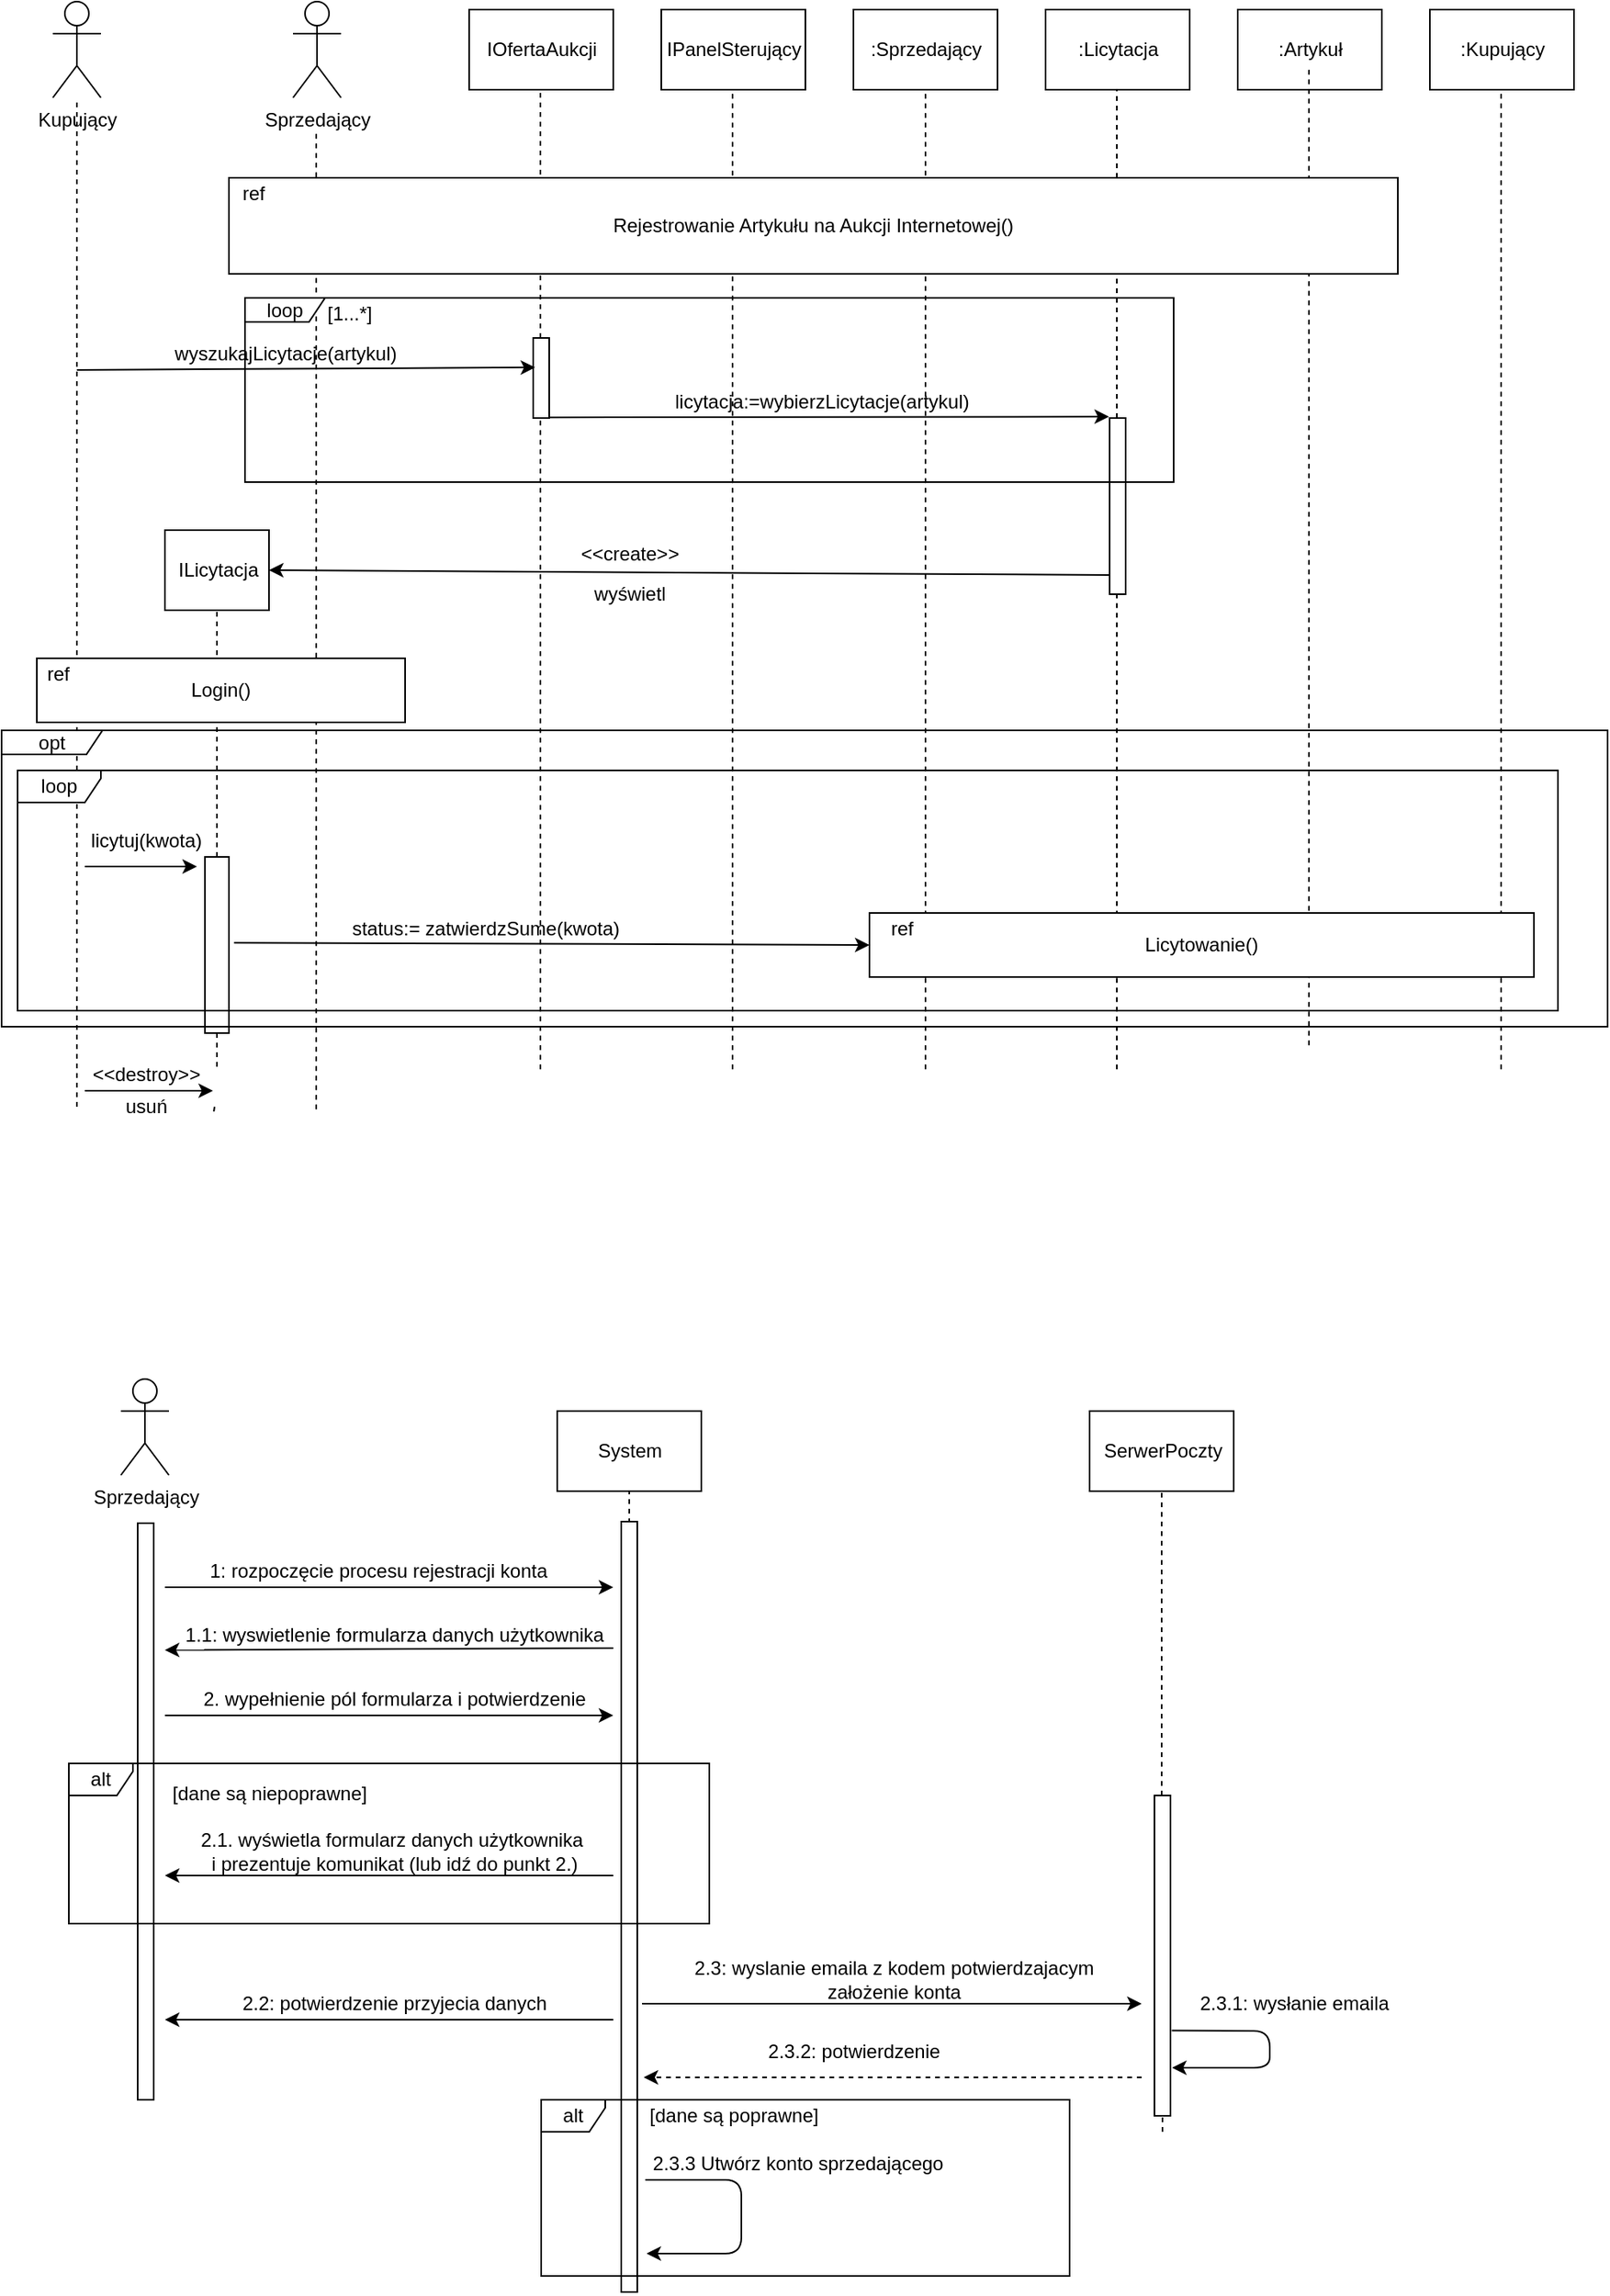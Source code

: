 <mxfile version="12.3.5" type="github" pages="1">
  <diagram id="4SWU4eUbrJS28rjVWbkO" name="Page-1">
    <mxGraphModel dx="1024" dy="575" grid="1" gridSize="10" guides="1" tooltips="1" connect="1" arrows="1" fold="1" page="1" pageScale="1" pageWidth="827" pageHeight="1169" math="0" shadow="0">
      <root>
        <mxCell id="0"/>
        <mxCell id="1" parent="0"/>
        <mxCell id="aX9fKnEM7WXx84HFnky1-1" value="Kupujący" style="shape=umlActor;verticalLabelPosition=bottom;labelBackgroundColor=#ffffff;verticalAlign=top;html=1;outlineConnect=0;" vertex="1" parent="1">
          <mxGeometry x="60" y="60" width="30" height="60" as="geometry"/>
        </mxCell>
        <mxCell id="aX9fKnEM7WXx84HFnky1-9" value="" style="endArrow=none;dashed=1;html=1;" edge="1" parent="1" target="aX9fKnEM7WXx84HFnky1-1">
          <mxGeometry width="50" height="50" relative="1" as="geometry">
            <mxPoint x="75" y="750" as="sourcePoint"/>
            <mxPoint x="100" y="160" as="targetPoint"/>
          </mxGeometry>
        </mxCell>
        <mxCell id="aX9fKnEM7WXx84HFnky1-10" value="Sprzedający" style="shape=umlActor;verticalLabelPosition=bottom;labelBackgroundColor=#ffffff;verticalAlign=top;html=1;outlineConnect=0;" vertex="1" parent="1">
          <mxGeometry x="210" y="60" width="30" height="60" as="geometry"/>
        </mxCell>
        <mxCell id="aX9fKnEM7WXx84HFnky1-14" value="" style="endArrow=none;dashed=1;html=1;" edge="1" parent="1">
          <mxGeometry width="50" height="50" relative="1" as="geometry">
            <mxPoint x="224.5" y="751.6" as="sourcePoint"/>
            <mxPoint x="224.5" y="140" as="targetPoint"/>
          </mxGeometry>
        </mxCell>
        <mxCell id="aX9fKnEM7WXx84HFnky1-17" value="IOfertaAukcji" style="html=1;" vertex="1" parent="1">
          <mxGeometry x="320" y="65" width="90" height="50" as="geometry"/>
        </mxCell>
        <mxCell id="aX9fKnEM7WXx84HFnky1-18" value="IPanelSterujący" style="html=1;" vertex="1" parent="1">
          <mxGeometry x="440" y="65" width="90" height="50" as="geometry"/>
        </mxCell>
        <mxCell id="aX9fKnEM7WXx84HFnky1-20" value=":Sprzedający" style="html=1;" vertex="1" parent="1">
          <mxGeometry x="560" y="65" width="90" height="50" as="geometry"/>
        </mxCell>
        <mxCell id="aX9fKnEM7WXx84HFnky1-22" value=":Licytacja" style="html=1;" vertex="1" parent="1">
          <mxGeometry x="680" y="65" width="90" height="50" as="geometry"/>
        </mxCell>
        <mxCell id="aX9fKnEM7WXx84HFnky1-24" value=":Artykuł" style="html=1;" vertex="1" parent="1">
          <mxGeometry x="800" y="65" width="90" height="50" as="geometry"/>
        </mxCell>
        <mxCell id="aX9fKnEM7WXx84HFnky1-26" value=":Kupujący" style="html=1;" vertex="1" parent="1">
          <mxGeometry x="920" y="65" width="90" height="50" as="geometry"/>
        </mxCell>
        <mxCell id="aX9fKnEM7WXx84HFnky1-28" value="" style="endArrow=none;dashed=1;html=1;" edge="1" parent="1" source="aX9fKnEM7WXx84HFnky1-35">
          <mxGeometry width="50" height="50" relative="1" as="geometry">
            <mxPoint x="364.5" y="726.6" as="sourcePoint"/>
            <mxPoint x="364.5" y="115" as="targetPoint"/>
          </mxGeometry>
        </mxCell>
        <mxCell id="aX9fKnEM7WXx84HFnky1-29" value="" style="endArrow=none;dashed=1;html=1;" edge="1" parent="1">
          <mxGeometry width="50" height="50" relative="1" as="geometry">
            <mxPoint x="484.5" y="726.6" as="sourcePoint"/>
            <mxPoint x="484.5" y="115" as="targetPoint"/>
          </mxGeometry>
        </mxCell>
        <mxCell id="aX9fKnEM7WXx84HFnky1-30" value="" style="endArrow=none;dashed=1;html=1;" edge="1" parent="1">
          <mxGeometry width="50" height="50" relative="1" as="geometry">
            <mxPoint x="605" y="726.6" as="sourcePoint"/>
            <mxPoint x="605" y="115" as="targetPoint"/>
          </mxGeometry>
        </mxCell>
        <mxCell id="aX9fKnEM7WXx84HFnky1-31" value="" style="endArrow=none;dashed=1;html=1;" edge="1" parent="1" source="aX9fKnEM7WXx84HFnky1-48">
          <mxGeometry width="50" height="50" relative="1" as="geometry">
            <mxPoint x="724.5" y="726.6" as="sourcePoint"/>
            <mxPoint x="724.5" y="115" as="targetPoint"/>
          </mxGeometry>
        </mxCell>
        <mxCell id="aX9fKnEM7WXx84HFnky1-32" value="" style="endArrow=none;dashed=1;html=1;" edge="1" parent="1">
          <mxGeometry width="50" height="50" relative="1" as="geometry">
            <mxPoint x="844.5" y="711.6" as="sourcePoint"/>
            <mxPoint x="844.5" y="100" as="targetPoint"/>
          </mxGeometry>
        </mxCell>
        <mxCell id="aX9fKnEM7WXx84HFnky1-33" value="" style="endArrow=none;dashed=1;html=1;" edge="1" parent="1">
          <mxGeometry width="50" height="50" relative="1" as="geometry">
            <mxPoint x="964.5" y="726.6" as="sourcePoint"/>
            <mxPoint x="964.5" y="115" as="targetPoint"/>
          </mxGeometry>
        </mxCell>
        <mxCell id="aX9fKnEM7WXx84HFnky1-40" value="Rejestrowanie Artykułu na Aukcji Internetowej()" style="rounded=0;whiteSpace=wrap;html=1;fillColor=#ffffff;" vertex="1" parent="1">
          <mxGeometry x="170" y="170" width="730" height="60" as="geometry"/>
        </mxCell>
        <mxCell id="aX9fKnEM7WXx84HFnky1-51" value="" style="rounded=0;orthogonalLoop=1;jettySize=auto;html=1;entryX=-0.04;entryY=-0.008;entryDx=0;entryDy=0;entryPerimeter=0;exitX=1;exitY=0.992;exitDx=0;exitDy=0;exitPerimeter=0;" edge="1" parent="1" source="aX9fKnEM7WXx84HFnky1-35" target="aX9fKnEM7WXx84HFnky1-48">
          <mxGeometry relative="1" as="geometry">
            <mxPoint x="380" y="320" as="sourcePoint"/>
            <mxPoint x="450" y="295" as="targetPoint"/>
          </mxGeometry>
        </mxCell>
        <mxCell id="aX9fKnEM7WXx84HFnky1-35" value="" style="html=1;points=[];perimeter=orthogonalPerimeter;fillColor=#ffffff;" vertex="1" parent="1">
          <mxGeometry x="360" y="270" width="10" height="50" as="geometry"/>
        </mxCell>
        <mxCell id="aX9fKnEM7WXx84HFnky1-41" value="" style="endArrow=none;dashed=1;html=1;" edge="1" parent="1" target="aX9fKnEM7WXx84HFnky1-35">
          <mxGeometry width="50" height="50" relative="1" as="geometry">
            <mxPoint x="364.5" y="726.6" as="sourcePoint"/>
            <mxPoint x="364.5" y="115" as="targetPoint"/>
          </mxGeometry>
        </mxCell>
        <mxCell id="aX9fKnEM7WXx84HFnky1-42" value="" style="endArrow=classic;html=1;entryX=0.12;entryY=0.368;entryDx=0;entryDy=0;entryPerimeter=0;" edge="1" parent="1" target="aX9fKnEM7WXx84HFnky1-35">
          <mxGeometry width="50" height="50" relative="1" as="geometry">
            <mxPoint x="75" y="290" as="sourcePoint"/>
            <mxPoint x="155" y="290" as="targetPoint"/>
          </mxGeometry>
        </mxCell>
        <mxCell id="aX9fKnEM7WXx84HFnky1-45" value="wyszukajLicytacje(artykul)" style="text;html=1;align=center;verticalAlign=middle;resizable=0;points=[];;autosize=1;" vertex="1" parent="1">
          <mxGeometry x="130" y="270" width="150" height="20" as="geometry"/>
        </mxCell>
        <mxCell id="aX9fKnEM7WXx84HFnky1-48" value="" style="html=1;points=[];perimeter=orthogonalPerimeter;fillColor=#ffffff;" vertex="1" parent="1">
          <mxGeometry x="720" y="320" width="10" height="110" as="geometry"/>
        </mxCell>
        <mxCell id="aX9fKnEM7WXx84HFnky1-49" value="" style="endArrow=none;dashed=1;html=1;" edge="1" parent="1" target="aX9fKnEM7WXx84HFnky1-48">
          <mxGeometry width="50" height="50" relative="1" as="geometry">
            <mxPoint x="724.5" y="726.6" as="sourcePoint"/>
            <mxPoint x="724.5" y="115" as="targetPoint"/>
          </mxGeometry>
        </mxCell>
        <mxCell id="aX9fKnEM7WXx84HFnky1-52" value="licytacja:=wybierzLicytacje(artykul)" style="text;html=1;align=center;verticalAlign=middle;resizable=0;points=[];;autosize=1;" vertex="1" parent="1">
          <mxGeometry x="440" y="300" width="200" height="20" as="geometry"/>
        </mxCell>
        <mxCell id="aX9fKnEM7WXx84HFnky1-53" value="loop" style="shape=umlFrame;whiteSpace=wrap;html=1;fillColor=#ffffff;width=50;height=15;" vertex="1" parent="1">
          <mxGeometry x="180" y="245" width="580" height="115" as="geometry"/>
        </mxCell>
        <mxCell id="aX9fKnEM7WXx84HFnky1-54" value="[1...*]" style="text;html=1;align=center;verticalAlign=middle;resizable=0;points=[];;autosize=1;" vertex="1" parent="1">
          <mxGeometry x="225" y="245" width="40" height="20" as="geometry"/>
        </mxCell>
        <mxCell id="aX9fKnEM7WXx84HFnky1-55" value="ref" style="text;html=1;align=center;verticalAlign=middle;resizable=0;points=[];;autosize=1;" vertex="1" parent="1">
          <mxGeometry x="170" y="170" width="30" height="20" as="geometry"/>
        </mxCell>
        <mxCell id="aX9fKnEM7WXx84HFnky1-56" value="ILicytacja" style="html=1;" vertex="1" parent="1">
          <mxGeometry x="130" y="390" width="65" height="50" as="geometry"/>
        </mxCell>
        <mxCell id="aX9fKnEM7WXx84HFnky1-60" value="" style="endArrow=classic;html=1;entryX=1;entryY=0.5;entryDx=0;entryDy=0;exitX=-0.04;exitY=0.891;exitDx=0;exitDy=0;exitPerimeter=0;" edge="1" parent="1" source="aX9fKnEM7WXx84HFnky1-48" target="aX9fKnEM7WXx84HFnky1-56">
          <mxGeometry width="50" height="50" relative="1" as="geometry">
            <mxPoint x="390" y="460" as="sourcePoint"/>
            <mxPoint x="440" y="410" as="targetPoint"/>
          </mxGeometry>
        </mxCell>
        <mxCell id="aX9fKnEM7WXx84HFnky1-61" value="&amp;lt;&amp;lt;create&amp;gt;&amp;gt;" style="text;html=1;align=center;verticalAlign=middle;resizable=0;points=[];;autosize=1;" vertex="1" parent="1">
          <mxGeometry x="380" y="395" width="80" height="20" as="geometry"/>
        </mxCell>
        <mxCell id="aX9fKnEM7WXx84HFnky1-63" value="wyświetl" style="text;html=1;align=center;verticalAlign=middle;resizable=0;points=[];;autosize=1;" vertex="1" parent="1">
          <mxGeometry x="390" y="420" width="60" height="20" as="geometry"/>
        </mxCell>
        <mxCell id="aX9fKnEM7WXx84HFnky1-69" value="" style="endArrow=none;dashed=1;html=1;" edge="1" parent="1" source="aX9fKnEM7WXx84HFnky1-74" target="aX9fKnEM7WXx84HFnky1-56">
          <mxGeometry width="50" height="50" relative="1" as="geometry">
            <mxPoint x="161" y="1052" as="sourcePoint"/>
            <mxPoint x="137" y="440" as="targetPoint"/>
          </mxGeometry>
        </mxCell>
        <mxCell id="aX9fKnEM7WXx84HFnky1-70" value="" style="endArrow=classic;html=1;" edge="1" parent="1">
          <mxGeometry width="50" height="50" relative="1" as="geometry">
            <mxPoint x="80" y="600" as="sourcePoint"/>
            <mxPoint x="150" y="600" as="targetPoint"/>
          </mxGeometry>
        </mxCell>
        <mxCell id="aX9fKnEM7WXx84HFnky1-71" value="licytuj(kwota)" style="text;html=1;align=center;verticalAlign=middle;resizable=0;points=[];;autosize=1;" vertex="1" parent="1">
          <mxGeometry x="72.5" y="574" width="90" height="20" as="geometry"/>
        </mxCell>
        <mxCell id="aX9fKnEM7WXx84HFnky1-74" value="" style="html=1;points=[];perimeter=orthogonalPerimeter;fillColor=#ffffff;" vertex="1" parent="1">
          <mxGeometry x="155" y="594" width="15" height="110" as="geometry"/>
        </mxCell>
        <mxCell id="aX9fKnEM7WXx84HFnky1-75" value="" style="endArrow=none;dashed=1;html=1;" edge="1" parent="1" source="aX9fKnEM7WXx84HFnky1-84" target="aX9fKnEM7WXx84HFnky1-74">
          <mxGeometry width="50" height="50" relative="1" as="geometry">
            <mxPoint x="161" y="750" as="sourcePoint"/>
            <mxPoint x="162.441" y="440" as="targetPoint"/>
          </mxGeometry>
        </mxCell>
        <mxCell id="aX9fKnEM7WXx84HFnky1-76" value="" style="endArrow=classic;html=1;" edge="1" parent="1">
          <mxGeometry width="50" height="50" relative="1" as="geometry">
            <mxPoint x="80" y="740" as="sourcePoint"/>
            <mxPoint x="160" y="740" as="targetPoint"/>
          </mxGeometry>
        </mxCell>
        <mxCell id="aX9fKnEM7WXx84HFnky1-77" value="&amp;lt;&amp;lt;destroy&amp;gt;&amp;gt;" style="text;html=1;align=center;verticalAlign=middle;resizable=0;points=[];;autosize=1;" vertex="1" parent="1">
          <mxGeometry x="77.5" y="720" width="80" height="20" as="geometry"/>
        </mxCell>
        <mxCell id="aX9fKnEM7WXx84HFnky1-78" value="usuń" style="text;html=1;align=center;verticalAlign=middle;resizable=0;points=[];;autosize=1;" vertex="1" parent="1">
          <mxGeometry x="97.5" y="740" width="40" height="20" as="geometry"/>
        </mxCell>
        <mxCell id="aX9fKnEM7WXx84HFnky1-80" value="Licytowanie()" style="rounded=0;whiteSpace=wrap;html=1;fillColor=#ffffff;" vertex="1" parent="1">
          <mxGeometry x="570" y="629" width="415" height="40" as="geometry"/>
        </mxCell>
        <mxCell id="aX9fKnEM7WXx84HFnky1-81" value="" style="endArrow=classic;html=1;entryX=0;entryY=0.5;entryDx=0;entryDy=0;exitX=1.213;exitY=0.487;exitDx=0;exitDy=0;exitPerimeter=0;" edge="1" parent="1" source="aX9fKnEM7WXx84HFnky1-74" target="aX9fKnEM7WXx84HFnky1-80">
          <mxGeometry width="50" height="50" relative="1" as="geometry">
            <mxPoint x="255" y="694" as="sourcePoint"/>
            <mxPoint x="305" y="644" as="targetPoint"/>
          </mxGeometry>
        </mxCell>
        <mxCell id="aX9fKnEM7WXx84HFnky1-82" value="status:= zatwierdzSume(kwota)" style="text;html=1;align=center;verticalAlign=middle;resizable=0;points=[];;autosize=1;" vertex="1" parent="1">
          <mxGeometry x="240" y="629" width="180" height="20" as="geometry"/>
        </mxCell>
        <mxCell id="aX9fKnEM7WXx84HFnky1-84" value="" style="shape=image;html=1;verticalAlign=top;verticalLabelPosition=bottom;labelBackgroundColor=#ffffff;imageAspect=0;aspect=fixed;image=https://cdn4.iconfinder.com/data/icons/feather/24/x-128.png;fillColor=#ffffff;" vertex="1" parent="1">
          <mxGeometry x="147.5" y="725" width="30" height="30" as="geometry"/>
        </mxCell>
        <mxCell id="aX9fKnEM7WXx84HFnky1-85" value="" style="endArrow=none;dashed=1;html=1;" edge="1" parent="1" target="aX9fKnEM7WXx84HFnky1-84">
          <mxGeometry width="50" height="50" relative="1" as="geometry">
            <mxPoint x="161" y="750" as="sourcePoint"/>
            <mxPoint x="161" y="704" as="targetPoint"/>
          </mxGeometry>
        </mxCell>
        <mxCell id="aX9fKnEM7WXx84HFnky1-86" value="loop" style="shape=umlFrame;whiteSpace=wrap;html=1;fillColor=#ffffff;width=52;height=20;" vertex="1" parent="1">
          <mxGeometry x="38" y="540" width="962" height="150" as="geometry"/>
        </mxCell>
        <mxCell id="aX9fKnEM7WXx84HFnky1-87" value="ref" style="text;html=1;align=center;verticalAlign=middle;resizable=0;points=[];;autosize=1;" vertex="1" parent="1">
          <mxGeometry x="575" y="629" width="30" height="20" as="geometry"/>
        </mxCell>
        <mxCell id="aX9fKnEM7WXx84HFnky1-88" value="opt" style="shape=umlFrame;whiteSpace=wrap;html=1;fillColor=#ffffff;width=63;height=15;" vertex="1" parent="1">
          <mxGeometry x="28" y="515" width="1003" height="185" as="geometry"/>
        </mxCell>
        <mxCell id="aX9fKnEM7WXx84HFnky1-89" value="Sprzedający" style="shape=umlActor;verticalLabelPosition=bottom;labelBackgroundColor=#ffffff;verticalAlign=top;html=1;fillColor=#ffffff;" vertex="1" parent="1">
          <mxGeometry x="102.5" y="920" width="30" height="60" as="geometry"/>
        </mxCell>
        <mxCell id="aX9fKnEM7WXx84HFnky1-97" value="" style="html=1;points=[];perimeter=orthogonalPerimeter;fillColor=#ffffff;" vertex="1" parent="1">
          <mxGeometry x="113" y="1010" width="10" height="360" as="geometry"/>
        </mxCell>
        <mxCell id="aX9fKnEM7WXx84HFnky1-98" value="System" style="html=1;" vertex="1" parent="1">
          <mxGeometry x="375" y="940" width="90" height="50" as="geometry"/>
        </mxCell>
        <mxCell id="aX9fKnEM7WXx84HFnky1-99" value="SerwerPoczty" style="html=1;" vertex="1" parent="1">
          <mxGeometry x="707.5" y="940" width="90" height="50" as="geometry"/>
        </mxCell>
        <mxCell id="aX9fKnEM7WXx84HFnky1-100" value="" style="endArrow=none;dashed=1;html=1;entryX=0.5;entryY=1;entryDx=0;entryDy=0;" edge="1" parent="1" target="aX9fKnEM7WXx84HFnky1-98">
          <mxGeometry width="50" height="50" relative="1" as="geometry">
            <mxPoint x="420" y="1490" as="sourcePoint"/>
            <mxPoint x="305" y="1110" as="targetPoint"/>
          </mxGeometry>
        </mxCell>
        <mxCell id="aX9fKnEM7WXx84HFnky1-101" value="" style="endArrow=classic;html=1;" edge="1" parent="1">
          <mxGeometry width="50" height="50" relative="1" as="geometry">
            <mxPoint x="130" y="1050" as="sourcePoint"/>
            <mxPoint x="410" y="1050" as="targetPoint"/>
          </mxGeometry>
        </mxCell>
        <mxCell id="aX9fKnEM7WXx84HFnky1-102" value="1: rozpoczęcie procesu rejestracji konta" style="text;html=1;align=center;verticalAlign=middle;resizable=0;points=[];;autosize=1;" vertex="1" parent="1">
          <mxGeometry x="147.5" y="1030" width="230" height="20" as="geometry"/>
        </mxCell>
        <mxCell id="aX9fKnEM7WXx84HFnky1-103" value="" style="endArrow=classic;html=1;entryX=-0.009;entryY=0.96;entryDx=0;entryDy=0;entryPerimeter=0;" edge="1" parent="1" target="aX9fKnEM7WXx84HFnky1-105">
          <mxGeometry width="50" height="50" relative="1" as="geometry">
            <mxPoint x="410" y="1088" as="sourcePoint"/>
            <mxPoint x="80" y="1360" as="targetPoint"/>
          </mxGeometry>
        </mxCell>
        <mxCell id="aX9fKnEM7WXx84HFnky1-105" value="1.1: wyswietlenie formularza danych użytkownika" style="text;html=1;align=center;verticalAlign=middle;resizable=0;points=[];;autosize=1;" vertex="1" parent="1">
          <mxGeometry x="132.5" y="1070" width="280" height="20" as="geometry"/>
        </mxCell>
        <mxCell id="aX9fKnEM7WXx84HFnky1-107" value="" style="endArrow=classic;html=1;" edge="1" parent="1">
          <mxGeometry width="50" height="50" relative="1" as="geometry">
            <mxPoint x="130" y="1130" as="sourcePoint"/>
            <mxPoint x="410" y="1130" as="targetPoint"/>
          </mxGeometry>
        </mxCell>
        <mxCell id="aX9fKnEM7WXx84HFnky1-108" value="2. wypełnienie pól formularza i potwierdzenie" style="text;html=1;align=center;verticalAlign=middle;resizable=0;points=[];;autosize=1;" vertex="1" parent="1">
          <mxGeometry x="147.5" y="1110" width="250" height="20" as="geometry"/>
        </mxCell>
        <mxCell id="aX9fKnEM7WXx84HFnky1-109" value="" style="endArrow=classic;html=1;" edge="1" parent="1">
          <mxGeometry width="50" height="50" relative="1" as="geometry">
            <mxPoint x="410" y="1230" as="sourcePoint"/>
            <mxPoint x="130" y="1230" as="targetPoint"/>
          </mxGeometry>
        </mxCell>
        <mxCell id="aX9fKnEM7WXx84HFnky1-110" value="2.1. wyświetla formularz danych użytkownika&amp;nbsp;&lt;br&gt;i prezentuje komunikat (lub idź do punkt 2.)" style="text;html=1;align=center;verticalAlign=middle;resizable=0;points=[];;autosize=1;" vertex="1" parent="1">
          <mxGeometry x="142.5" y="1200" width="260" height="30" as="geometry"/>
        </mxCell>
        <mxCell id="aX9fKnEM7WXx84HFnky1-112" value="[dane są niepoprawne]" style="text;html=1;align=center;verticalAlign=middle;resizable=0;points=[];;autosize=1;" vertex="1" parent="1">
          <mxGeometry x="125" y="1169" width="140" height="20" as="geometry"/>
        </mxCell>
        <mxCell id="aX9fKnEM7WXx84HFnky1-114" value="2.2: potwierdzenie przyjecia danych" style="text;html=1;align=center;verticalAlign=middle;resizable=0;points=[];;autosize=1;" vertex="1" parent="1">
          <mxGeometry x="167.5" y="1300" width="210" height="20" as="geometry"/>
        </mxCell>
        <mxCell id="aX9fKnEM7WXx84HFnky1-115" value="" style="endArrow=classic;html=1;" edge="1" parent="1">
          <mxGeometry width="50" height="50" relative="1" as="geometry">
            <mxPoint x="410" y="1320" as="sourcePoint"/>
            <mxPoint x="130" y="1320" as="targetPoint"/>
          </mxGeometry>
        </mxCell>
        <mxCell id="aX9fKnEM7WXx84HFnky1-116" value="" style="html=1;points=[];perimeter=orthogonalPerimeter;fillColor=#ffffff;" vertex="1" parent="1">
          <mxGeometry x="415" y="1009" width="10" height="481" as="geometry"/>
        </mxCell>
        <mxCell id="aX9fKnEM7WXx84HFnky1-113" value="alt" style="shape=umlFrame;whiteSpace=wrap;html=1;fillColor=#ffffff;width=40;height=20;" vertex="1" parent="1">
          <mxGeometry x="70" y="1160" width="400" height="100" as="geometry"/>
        </mxCell>
        <mxCell id="aX9fKnEM7WXx84HFnky1-117" value="" style="endArrow=none;dashed=1;html=1;entryX=0.5;entryY=1;entryDx=0;entryDy=0;" edge="1" parent="1" source="aX9fKnEM7WXx84HFnky1-122" target="aX9fKnEM7WXx84HFnky1-99">
          <mxGeometry width="50" height="50" relative="1" as="geometry">
            <mxPoint x="753" y="1390" as="sourcePoint"/>
            <mxPoint x="730" y="1100" as="targetPoint"/>
          </mxGeometry>
        </mxCell>
        <mxCell id="aX9fKnEM7WXx84HFnky1-118" value="" style="endArrow=classic;html=1;" edge="1" parent="1">
          <mxGeometry width="50" height="50" relative="1" as="geometry">
            <mxPoint x="428" y="1310" as="sourcePoint"/>
            <mxPoint x="740" y="1310" as="targetPoint"/>
          </mxGeometry>
        </mxCell>
        <mxCell id="aX9fKnEM7WXx84HFnky1-119" value="2.3: wyslanie emaila z kodem potwierdzajacym&lt;br&gt;założenie konta" style="text;html=1;align=center;verticalAlign=middle;resizable=0;points=[];;autosize=1;" vertex="1" parent="1">
          <mxGeometry x="450" y="1280" width="270" height="30" as="geometry"/>
        </mxCell>
        <mxCell id="aX9fKnEM7WXx84HFnky1-120" value="" style="endArrow=classic;html=1;dashed=1;" edge="1" parent="1">
          <mxGeometry width="50" height="50" relative="1" as="geometry">
            <mxPoint x="740" y="1356" as="sourcePoint"/>
            <mxPoint x="429" y="1356" as="targetPoint"/>
          </mxGeometry>
        </mxCell>
        <mxCell id="aX9fKnEM7WXx84HFnky1-121" value="2.3.2: potwierdzenie" style="text;html=1;align=center;verticalAlign=middle;resizable=0;points=[];;autosize=1;" vertex="1" parent="1">
          <mxGeometry x="500" y="1330" width="120" height="20" as="geometry"/>
        </mxCell>
        <mxCell id="aX9fKnEM7WXx84HFnky1-122" value="" style="html=1;points=[];perimeter=orthogonalPerimeter;fillColor=#ffffff;" vertex="1" parent="1">
          <mxGeometry x="748" y="1180" width="10" height="200" as="geometry"/>
        </mxCell>
        <mxCell id="aX9fKnEM7WXx84HFnky1-123" value="" style="endArrow=none;dashed=1;html=1;entryX=0.5;entryY=1;entryDx=0;entryDy=0;" edge="1" parent="1" target="aX9fKnEM7WXx84HFnky1-122">
          <mxGeometry width="50" height="50" relative="1" as="geometry">
            <mxPoint x="753" y="1390" as="sourcePoint"/>
            <mxPoint x="752.5" y="990" as="targetPoint"/>
          </mxGeometry>
        </mxCell>
        <mxCell id="aX9fKnEM7WXx84HFnky1-124" value="" style="endArrow=classic;html=1;exitX=1.08;exitY=0.734;exitDx=0;exitDy=0;exitPerimeter=0;" edge="1" parent="1" source="aX9fKnEM7WXx84HFnky1-122">
          <mxGeometry width="50" height="50" relative="1" as="geometry">
            <mxPoint x="795" y="1325" as="sourcePoint"/>
            <mxPoint x="759" y="1350" as="targetPoint"/>
            <Array as="points">
              <mxPoint x="820" y="1327"/>
              <mxPoint x="820" y="1350"/>
            </Array>
          </mxGeometry>
        </mxCell>
        <mxCell id="aX9fKnEM7WXx84HFnky1-125" value="2.3.1: wysłanie emaila" style="text;html=1;align=center;verticalAlign=middle;resizable=0;points=[];;autosize=1;" vertex="1" parent="1">
          <mxGeometry x="770" y="1300" width="130" height="20" as="geometry"/>
        </mxCell>
        <mxCell id="aX9fKnEM7WXx84HFnky1-66" value="Login()" style="rounded=0;whiteSpace=wrap;html=1;fillColor=#ffffff;" vertex="1" parent="1">
          <mxGeometry x="50" y="470" width="230" height="40" as="geometry"/>
        </mxCell>
        <mxCell id="aX9fKnEM7WXx84HFnky1-67" value="ref" style="text;html=1;align=center;verticalAlign=middle;resizable=0;points=[];;autosize=1;" vertex="1" parent="1">
          <mxGeometry x="47.5" y="470" width="30" height="20" as="geometry"/>
        </mxCell>
        <mxCell id="aX9fKnEM7WXx84HFnky1-128" value="" style="endArrow=classic;html=1;entryX=1.58;entryY=0.95;entryDx=0;entryDy=0;entryPerimeter=0;" edge="1" parent="1" target="aX9fKnEM7WXx84HFnky1-116">
          <mxGeometry width="50" height="50" relative="1" as="geometry">
            <mxPoint x="430" y="1420" as="sourcePoint"/>
            <mxPoint x="600" y="1420" as="targetPoint"/>
            <Array as="points">
              <mxPoint x="490" y="1420"/>
              <mxPoint x="490" y="1466"/>
            </Array>
          </mxGeometry>
        </mxCell>
        <mxCell id="aX9fKnEM7WXx84HFnky1-129" value="2.3.3 Utwórz konto sprzedającego" style="text;html=1;align=center;verticalAlign=middle;resizable=0;points=[];;autosize=1;" vertex="1" parent="1">
          <mxGeometry x="425" y="1400" width="200" height="20" as="geometry"/>
        </mxCell>
        <mxCell id="aX9fKnEM7WXx84HFnky1-130" value="alt" style="shape=umlFrame;whiteSpace=wrap;html=1;fillColor=#ffffff;width=40;height=20;" vertex="1" parent="1">
          <mxGeometry x="365" y="1370" width="330" height="110" as="geometry"/>
        </mxCell>
        <mxCell id="aX9fKnEM7WXx84HFnky1-131" value="[dane są poprawne]" style="text;html=1;align=center;verticalAlign=middle;resizable=0;points=[];;autosize=1;" vertex="1" parent="1">
          <mxGeometry x="425" y="1370" width="120" height="20" as="geometry"/>
        </mxCell>
      </root>
    </mxGraphModel>
  </diagram>
</mxfile>
